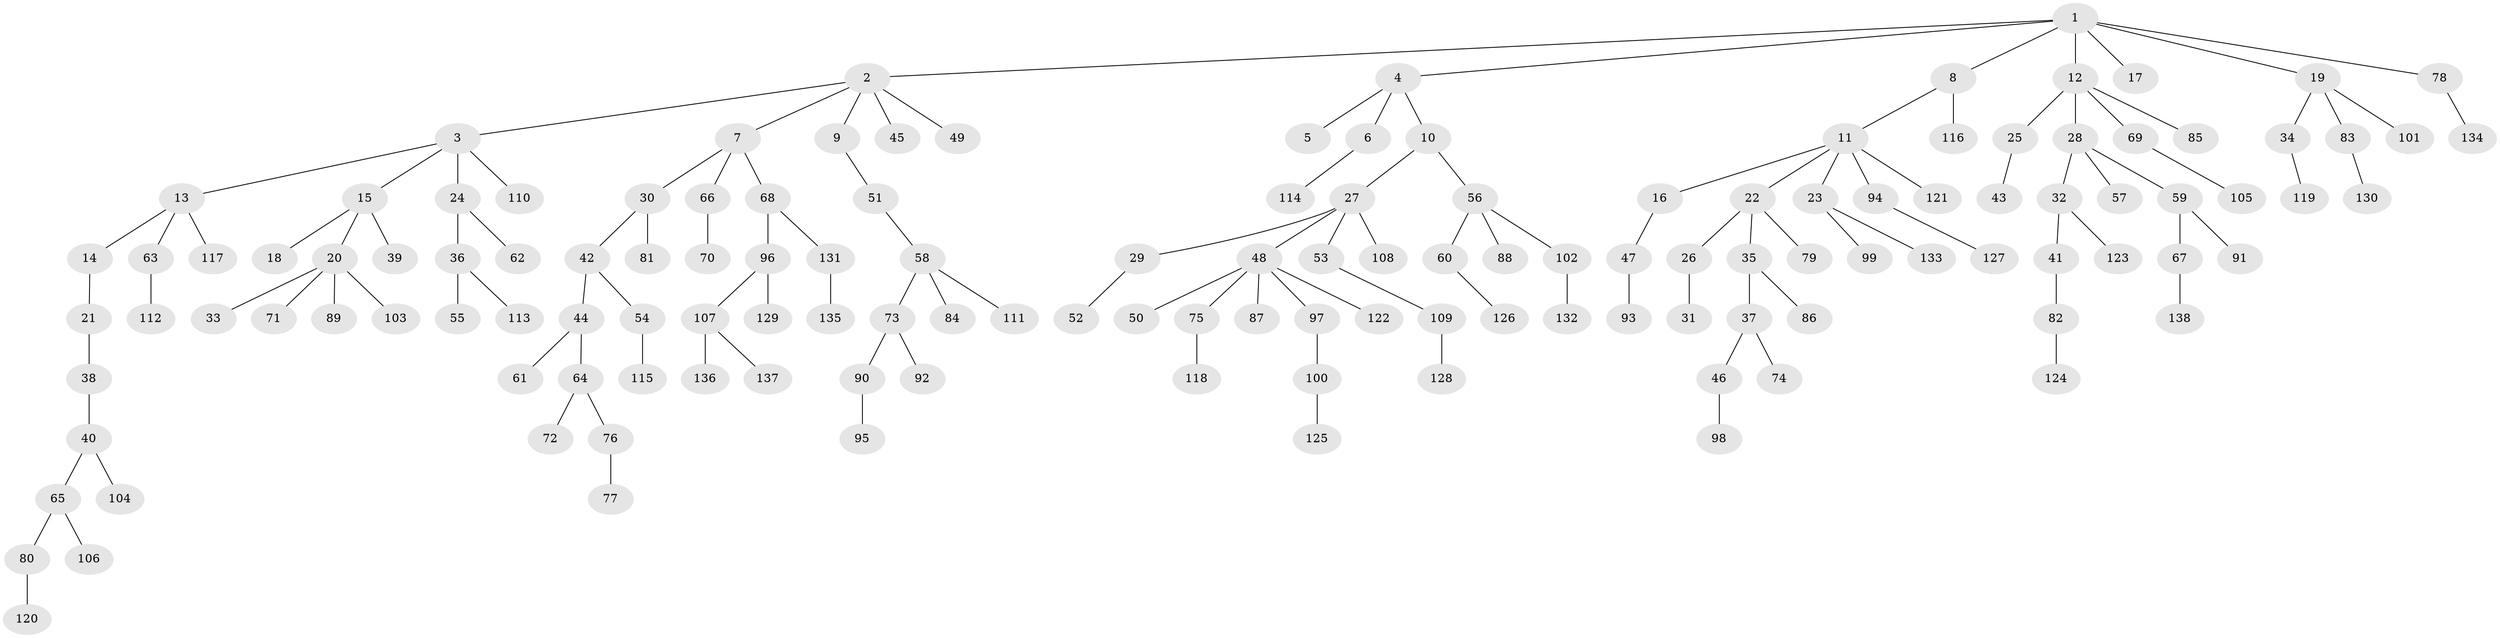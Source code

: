 // coarse degree distribution, {6: 0.03333333333333333, 5: 0.06666666666666667, 4: 0.05555555555555555, 1: 0.5555555555555556, 3: 0.08888888888888889, 2: 0.2}
// Generated by graph-tools (version 1.1) at 2025/24/03/03/25 07:24:05]
// undirected, 138 vertices, 137 edges
graph export_dot {
graph [start="1"]
  node [color=gray90,style=filled];
  1;
  2;
  3;
  4;
  5;
  6;
  7;
  8;
  9;
  10;
  11;
  12;
  13;
  14;
  15;
  16;
  17;
  18;
  19;
  20;
  21;
  22;
  23;
  24;
  25;
  26;
  27;
  28;
  29;
  30;
  31;
  32;
  33;
  34;
  35;
  36;
  37;
  38;
  39;
  40;
  41;
  42;
  43;
  44;
  45;
  46;
  47;
  48;
  49;
  50;
  51;
  52;
  53;
  54;
  55;
  56;
  57;
  58;
  59;
  60;
  61;
  62;
  63;
  64;
  65;
  66;
  67;
  68;
  69;
  70;
  71;
  72;
  73;
  74;
  75;
  76;
  77;
  78;
  79;
  80;
  81;
  82;
  83;
  84;
  85;
  86;
  87;
  88;
  89;
  90;
  91;
  92;
  93;
  94;
  95;
  96;
  97;
  98;
  99;
  100;
  101;
  102;
  103;
  104;
  105;
  106;
  107;
  108;
  109;
  110;
  111;
  112;
  113;
  114;
  115;
  116;
  117;
  118;
  119;
  120;
  121;
  122;
  123;
  124;
  125;
  126;
  127;
  128;
  129;
  130;
  131;
  132;
  133;
  134;
  135;
  136;
  137;
  138;
  1 -- 2;
  1 -- 4;
  1 -- 8;
  1 -- 12;
  1 -- 17;
  1 -- 19;
  1 -- 78;
  2 -- 3;
  2 -- 7;
  2 -- 9;
  2 -- 45;
  2 -- 49;
  3 -- 13;
  3 -- 15;
  3 -- 24;
  3 -- 110;
  4 -- 5;
  4 -- 6;
  4 -- 10;
  6 -- 114;
  7 -- 30;
  7 -- 66;
  7 -- 68;
  8 -- 11;
  8 -- 116;
  9 -- 51;
  10 -- 27;
  10 -- 56;
  11 -- 16;
  11 -- 22;
  11 -- 23;
  11 -- 94;
  11 -- 121;
  12 -- 25;
  12 -- 28;
  12 -- 69;
  12 -- 85;
  13 -- 14;
  13 -- 63;
  13 -- 117;
  14 -- 21;
  15 -- 18;
  15 -- 20;
  15 -- 39;
  16 -- 47;
  19 -- 34;
  19 -- 83;
  19 -- 101;
  20 -- 33;
  20 -- 71;
  20 -- 89;
  20 -- 103;
  21 -- 38;
  22 -- 26;
  22 -- 35;
  22 -- 79;
  23 -- 99;
  23 -- 133;
  24 -- 36;
  24 -- 62;
  25 -- 43;
  26 -- 31;
  27 -- 29;
  27 -- 48;
  27 -- 53;
  27 -- 108;
  28 -- 32;
  28 -- 57;
  28 -- 59;
  29 -- 52;
  30 -- 42;
  30 -- 81;
  32 -- 41;
  32 -- 123;
  34 -- 119;
  35 -- 37;
  35 -- 86;
  36 -- 55;
  36 -- 113;
  37 -- 46;
  37 -- 74;
  38 -- 40;
  40 -- 65;
  40 -- 104;
  41 -- 82;
  42 -- 44;
  42 -- 54;
  44 -- 61;
  44 -- 64;
  46 -- 98;
  47 -- 93;
  48 -- 50;
  48 -- 75;
  48 -- 87;
  48 -- 97;
  48 -- 122;
  51 -- 58;
  53 -- 109;
  54 -- 115;
  56 -- 60;
  56 -- 88;
  56 -- 102;
  58 -- 73;
  58 -- 84;
  58 -- 111;
  59 -- 67;
  59 -- 91;
  60 -- 126;
  63 -- 112;
  64 -- 72;
  64 -- 76;
  65 -- 80;
  65 -- 106;
  66 -- 70;
  67 -- 138;
  68 -- 96;
  68 -- 131;
  69 -- 105;
  73 -- 90;
  73 -- 92;
  75 -- 118;
  76 -- 77;
  78 -- 134;
  80 -- 120;
  82 -- 124;
  83 -- 130;
  90 -- 95;
  94 -- 127;
  96 -- 107;
  96 -- 129;
  97 -- 100;
  100 -- 125;
  102 -- 132;
  107 -- 136;
  107 -- 137;
  109 -- 128;
  131 -- 135;
}
